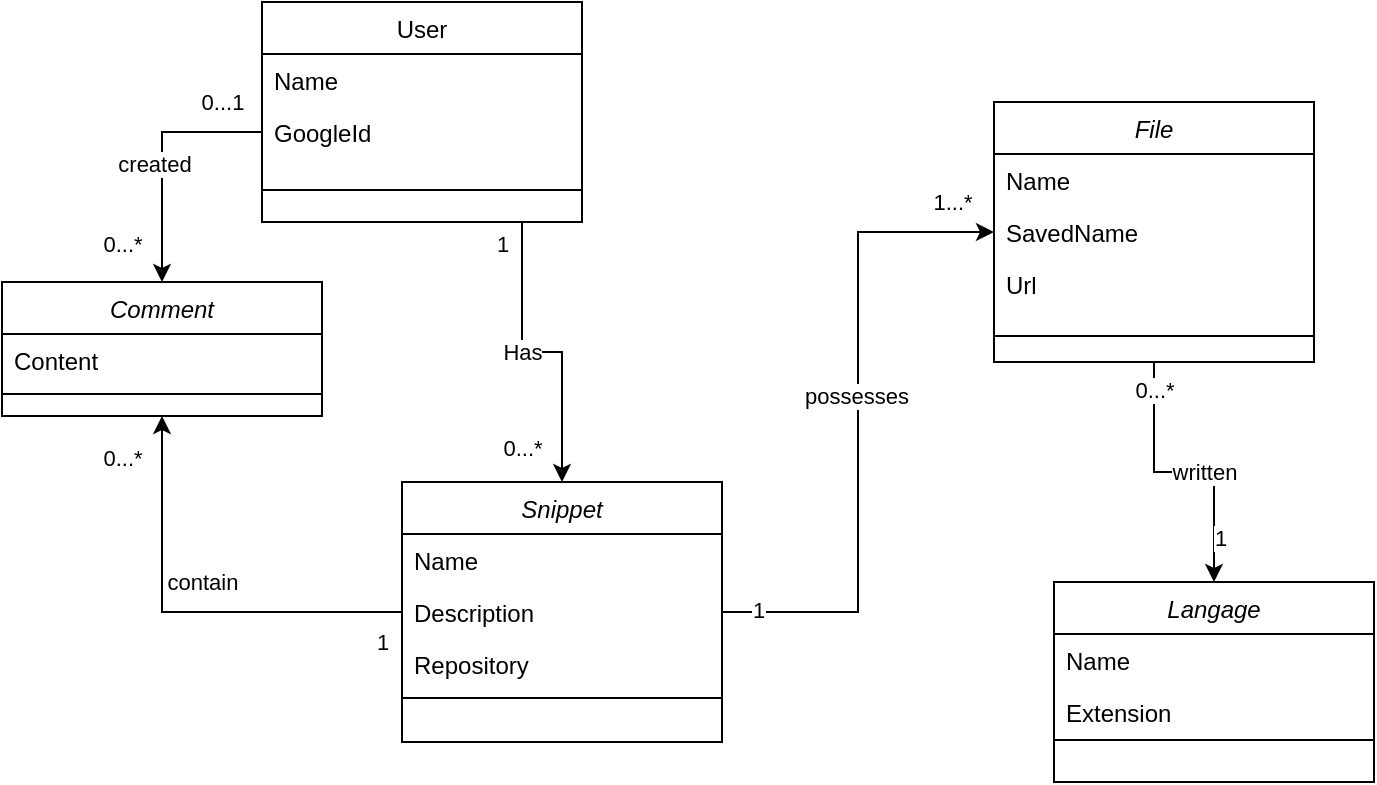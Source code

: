 <mxfile version="14.2.6" type="device"><diagram id="C5RBs43oDa-KdzZeNtuy" name="Page-1"><mxGraphModel dx="1422" dy="794" grid="1" gridSize="10" guides="1" tooltips="1" connect="1" arrows="1" fold="1" page="1" pageScale="1" pageWidth="827" pageHeight="1169" math="0" shadow="0"><root><mxCell id="WIyWlLk6GJQsqaUBKTNV-0"/><mxCell id="WIyWlLk6GJQsqaUBKTNV-1" parent="WIyWlLk6GJQsqaUBKTNV-0"/><mxCell id="zkfFHV4jXpPFQw0GAbJ--0" value="Snippet" style="swimlane;fontStyle=2;align=center;verticalAlign=top;childLayout=stackLayout;horizontal=1;startSize=26;horizontalStack=0;resizeParent=1;resizeLast=0;collapsible=1;marginBottom=0;rounded=0;shadow=0;strokeWidth=1;" parent="WIyWlLk6GJQsqaUBKTNV-1" vertex="1"><mxGeometry x="220" y="360" width="160" height="130" as="geometry"><mxRectangle x="230" y="140" width="160" height="26" as="alternateBounds"/></mxGeometry></mxCell><mxCell id="zkfFHV4jXpPFQw0GAbJ--1" value="Name" style="text;align=left;verticalAlign=top;spacingLeft=4;spacingRight=4;overflow=hidden;rotatable=0;points=[[0,0.5],[1,0.5]];portConstraint=eastwest;" parent="zkfFHV4jXpPFQw0GAbJ--0" vertex="1"><mxGeometry y="26" width="160" height="26" as="geometry"/></mxCell><mxCell id="zkfFHV4jXpPFQw0GAbJ--2" value="Description" style="text;align=left;verticalAlign=top;spacingLeft=4;spacingRight=4;overflow=hidden;rotatable=0;points=[[0,0.5],[1,0.5]];portConstraint=eastwest;rounded=0;shadow=0;html=0;" parent="zkfFHV4jXpPFQw0GAbJ--0" vertex="1"><mxGeometry y="52" width="160" height="26" as="geometry"/></mxCell><mxCell id="fKVSzEtpIQZDn3pPCwIo-44" value="Repository" style="text;align=left;verticalAlign=top;spacingLeft=4;spacingRight=4;overflow=hidden;rotatable=0;points=[[0,0.5],[1,0.5]];portConstraint=eastwest;rounded=0;shadow=0;html=0;" parent="zkfFHV4jXpPFQw0GAbJ--0" vertex="1"><mxGeometry y="78" width="160" height="26" as="geometry"/></mxCell><mxCell id="zkfFHV4jXpPFQw0GAbJ--4" value="" style="line;html=1;strokeWidth=1;align=left;verticalAlign=middle;spacingTop=-1;spacingLeft=3;spacingRight=3;rotatable=0;labelPosition=right;points=[];portConstraint=eastwest;" parent="zkfFHV4jXpPFQw0GAbJ--0" vertex="1"><mxGeometry y="104" width="160" height="8" as="geometry"/></mxCell><mxCell id="fKVSzEtpIQZDn3pPCwIo-18" style="edgeStyle=orthogonalEdgeStyle;rounded=0;orthogonalLoop=1;jettySize=auto;html=1;entryX=0.5;entryY=0;entryDx=0;entryDy=0;" parent="WIyWlLk6GJQsqaUBKTNV-1" source="zkfFHV4jXpPFQw0GAbJ--17" target="zkfFHV4jXpPFQw0GAbJ--0" edge="1"><mxGeometry relative="1" as="geometry"><Array as="points"><mxPoint x="280" y="295"/><mxPoint x="300" y="295"/></Array></mxGeometry></mxCell><mxCell id="fKVSzEtpIQZDn3pPCwIo-19" value="Has" style="edgeLabel;html=1;align=center;verticalAlign=middle;resizable=0;points=[];" parent="fKVSzEtpIQZDn3pPCwIo-18" vertex="1" connectable="0"><mxGeometry x="-0.459" y="1" relative="1" as="geometry"><mxPoint x="-1" y="24" as="offset"/></mxGeometry></mxCell><mxCell id="fKVSzEtpIQZDn3pPCwIo-20" value="0...*" style="edgeLabel;html=1;align=center;verticalAlign=middle;resizable=0;points=[];" parent="fKVSzEtpIQZDn3pPCwIo-18" vertex="1" connectable="0"><mxGeometry x="0.765" y="-3" relative="1" as="geometry"><mxPoint x="-17" as="offset"/></mxGeometry></mxCell><mxCell id="fKVSzEtpIQZDn3pPCwIo-21" value="1" style="edgeLabel;html=1;align=center;verticalAlign=middle;resizable=0;points=[];" parent="fKVSzEtpIQZDn3pPCwIo-18" vertex="1" connectable="0"><mxGeometry x="-0.859" y="-2" relative="1" as="geometry"><mxPoint x="-8" as="offset"/></mxGeometry></mxCell><mxCell id="zkfFHV4jXpPFQw0GAbJ--17" value="User" style="swimlane;fontStyle=0;align=center;verticalAlign=top;childLayout=stackLayout;horizontal=1;startSize=26;horizontalStack=0;resizeParent=1;resizeLast=0;collapsible=1;marginBottom=0;rounded=0;shadow=0;strokeWidth=1;" parent="WIyWlLk6GJQsqaUBKTNV-1" vertex="1"><mxGeometry x="150" y="120" width="160" height="110" as="geometry"><mxRectangle x="550" y="140" width="160" height="26" as="alternateBounds"/></mxGeometry></mxCell><mxCell id="zkfFHV4jXpPFQw0GAbJ--18" value="Name" style="text;align=left;verticalAlign=top;spacingLeft=4;spacingRight=4;overflow=hidden;rotatable=0;points=[[0,0.5],[1,0.5]];portConstraint=eastwest;" parent="zkfFHV4jXpPFQw0GAbJ--17" vertex="1"><mxGeometry y="26" width="160" height="26" as="geometry"/></mxCell><mxCell id="zkfFHV4jXpPFQw0GAbJ--19" value="GoogleId" style="text;align=left;verticalAlign=top;spacingLeft=4;spacingRight=4;overflow=hidden;rotatable=0;points=[[0,0.5],[1,0.5]];portConstraint=eastwest;rounded=0;shadow=0;html=0;" parent="zkfFHV4jXpPFQw0GAbJ--17" vertex="1"><mxGeometry y="52" width="160" height="26" as="geometry"/></mxCell><mxCell id="zkfFHV4jXpPFQw0GAbJ--23" value="" style="line;html=1;strokeWidth=1;align=left;verticalAlign=middle;spacingTop=-1;spacingLeft=3;spacingRight=3;rotatable=0;labelPosition=right;points=[];portConstraint=eastwest;" parent="zkfFHV4jXpPFQw0GAbJ--17" vertex="1"><mxGeometry y="78" width="160" height="32" as="geometry"/></mxCell><mxCell id="fKVSzEtpIQZDn3pPCwIo-15" style="edgeStyle=orthogonalEdgeStyle;rounded=0;orthogonalLoop=1;jettySize=auto;html=1;entryX=0.5;entryY=0;entryDx=0;entryDy=0;" parent="WIyWlLk6GJQsqaUBKTNV-1" source="fKVSzEtpIQZDn3pPCwIo-1" target="fKVSzEtpIQZDn3pPCwIo-8" edge="1"><mxGeometry relative="1" as="geometry"/></mxCell><mxCell id="fKVSzEtpIQZDn3pPCwIo-24" value="1" style="edgeLabel;html=1;align=center;verticalAlign=middle;resizable=0;points=[];" parent="fKVSzEtpIQZDn3pPCwIo-15" vertex="1" connectable="0"><mxGeometry x="0.686" y="3" relative="1" as="geometry"><mxPoint as="offset"/></mxGeometry></mxCell><mxCell id="fKVSzEtpIQZDn3pPCwIo-25" value="0...*" style="edgeLabel;html=1;align=center;verticalAlign=middle;resizable=0;points=[];" parent="fKVSzEtpIQZDn3pPCwIo-15" vertex="1" connectable="0"><mxGeometry x="-0.804" relative="1" as="geometry"><mxPoint as="offset"/></mxGeometry></mxCell><mxCell id="hNN_E6ULG9qCf8TozR7M-0" value="written" style="edgeLabel;html=1;align=center;verticalAlign=middle;resizable=0;points=[];" vertex="1" connectable="0" parent="fKVSzEtpIQZDn3pPCwIo-15"><mxGeometry x="0.143" relative="1" as="geometry"><mxPoint as="offset"/></mxGeometry></mxCell><mxCell id="fKVSzEtpIQZDn3pPCwIo-1" value="File" style="swimlane;fontStyle=2;align=center;verticalAlign=top;childLayout=stackLayout;horizontal=1;startSize=26;horizontalStack=0;resizeParent=1;resizeLast=0;collapsible=1;marginBottom=0;rounded=0;shadow=0;strokeWidth=1;" parent="WIyWlLk6GJQsqaUBKTNV-1" vertex="1"><mxGeometry x="516" y="170" width="160" height="130" as="geometry"><mxRectangle x="230" y="140" width="160" height="26" as="alternateBounds"/></mxGeometry></mxCell><mxCell id="fKVSzEtpIQZDn3pPCwIo-2" value="Name" style="text;align=left;verticalAlign=top;spacingLeft=4;spacingRight=4;overflow=hidden;rotatable=0;points=[[0,0.5],[1,0.5]];portConstraint=eastwest;" parent="fKVSzEtpIQZDn3pPCwIo-1" vertex="1"><mxGeometry y="26" width="160" height="26" as="geometry"/></mxCell><mxCell id="fKVSzEtpIQZDn3pPCwIo-42" value="SavedName" style="text;align=left;verticalAlign=top;spacingLeft=4;spacingRight=4;overflow=hidden;rotatable=0;points=[[0,0.5],[1,0.5]];portConstraint=eastwest;" parent="fKVSzEtpIQZDn3pPCwIo-1" vertex="1"><mxGeometry y="52" width="160" height="26" as="geometry"/></mxCell><mxCell id="fKVSzEtpIQZDn3pPCwIo-43" value="Url" style="text;align=left;verticalAlign=top;spacingLeft=4;spacingRight=4;overflow=hidden;rotatable=0;points=[[0,0.5],[1,0.5]];portConstraint=eastwest;" parent="fKVSzEtpIQZDn3pPCwIo-1" vertex="1"><mxGeometry y="78" width="160" height="26" as="geometry"/></mxCell><mxCell id="fKVSzEtpIQZDn3pPCwIo-5" value="" style="line;html=1;strokeWidth=1;align=left;verticalAlign=middle;spacingTop=-1;spacingLeft=3;spacingRight=3;rotatable=0;labelPosition=right;points=[];portConstraint=eastwest;" parent="fKVSzEtpIQZDn3pPCwIo-1" vertex="1"><mxGeometry y="104" width="160" height="26" as="geometry"/></mxCell><mxCell id="fKVSzEtpIQZDn3pPCwIo-8" value="Langage" style="swimlane;fontStyle=2;align=center;verticalAlign=top;childLayout=stackLayout;horizontal=1;startSize=26;horizontalStack=0;resizeParent=1;resizeLast=0;collapsible=1;marginBottom=0;rounded=0;shadow=0;strokeWidth=1;" parent="WIyWlLk6GJQsqaUBKTNV-1" vertex="1"><mxGeometry x="546" y="410" width="160" height="100" as="geometry"><mxRectangle x="230" y="140" width="160" height="26" as="alternateBounds"/></mxGeometry></mxCell><mxCell id="fKVSzEtpIQZDn3pPCwIo-9" value="Name" style="text;align=left;verticalAlign=top;spacingLeft=4;spacingRight=4;overflow=hidden;rotatable=0;points=[[0,0.5],[1,0.5]];portConstraint=eastwest;" parent="fKVSzEtpIQZDn3pPCwIo-8" vertex="1"><mxGeometry y="26" width="160" height="26" as="geometry"/></mxCell><mxCell id="fKVSzEtpIQZDn3pPCwIo-45" value="Extension" style="text;align=left;verticalAlign=top;spacingLeft=4;spacingRight=4;overflow=hidden;rotatable=0;points=[[0,0.5],[1,0.5]];portConstraint=eastwest;" parent="fKVSzEtpIQZDn3pPCwIo-8" vertex="1"><mxGeometry y="52" width="160" height="26" as="geometry"/></mxCell><mxCell id="fKVSzEtpIQZDn3pPCwIo-12" value="" style="line;html=1;strokeWidth=1;align=left;verticalAlign=middle;spacingTop=-1;spacingLeft=3;spacingRight=3;rotatable=0;labelPosition=right;points=[];portConstraint=eastwest;" parent="fKVSzEtpIQZDn3pPCwIo-8" vertex="1"><mxGeometry y="78" width="160" height="2" as="geometry"/></mxCell><mxCell id="fKVSzEtpIQZDn3pPCwIo-17" style="edgeStyle=orthogonalEdgeStyle;rounded=0;orthogonalLoop=1;jettySize=auto;html=1;entryX=0;entryY=0.5;entryDx=0;entryDy=0;" parent="WIyWlLk6GJQsqaUBKTNV-1" source="zkfFHV4jXpPFQw0GAbJ--2" target="fKVSzEtpIQZDn3pPCwIo-42" edge="1"><mxGeometry relative="1" as="geometry"><mxPoint x="490" y="425" as="targetPoint"/></mxGeometry></mxCell><mxCell id="fKVSzEtpIQZDn3pPCwIo-22" value="1...*" style="edgeLabel;html=1;align=center;verticalAlign=middle;resizable=0;points=[];" parent="fKVSzEtpIQZDn3pPCwIo-17" vertex="1" connectable="0"><mxGeometry x="0.71" y="4" relative="1" as="geometry"><mxPoint x="26" y="-11" as="offset"/></mxGeometry></mxCell><mxCell id="fKVSzEtpIQZDn3pPCwIo-23" value="1" style="edgeLabel;html=1;align=center;verticalAlign=middle;resizable=0;points=[];" parent="fKVSzEtpIQZDn3pPCwIo-17" vertex="1" connectable="0"><mxGeometry x="-0.89" y="1" relative="1" as="geometry"><mxPoint as="offset"/></mxGeometry></mxCell><mxCell id="fKVSzEtpIQZDn3pPCwIo-46" value="possesses" style="edgeLabel;html=1;align=center;verticalAlign=middle;resizable=0;points=[];" parent="fKVSzEtpIQZDn3pPCwIo-17" vertex="1" connectable="0"><mxGeometry x="0.08" y="1" relative="1" as="geometry"><mxPoint as="offset"/></mxGeometry></mxCell><mxCell id="fKVSzEtpIQZDn3pPCwIo-26" value="Comment" style="swimlane;fontStyle=2;align=center;verticalAlign=top;childLayout=stackLayout;horizontal=1;startSize=26;horizontalStack=0;resizeParent=1;resizeLast=0;collapsible=1;marginBottom=0;rounded=0;shadow=0;strokeWidth=1;" parent="WIyWlLk6GJQsqaUBKTNV-1" vertex="1"><mxGeometry x="20" y="260" width="160" height="67" as="geometry"><mxRectangle x="230" y="140" width="160" height="26" as="alternateBounds"/></mxGeometry></mxCell><mxCell id="fKVSzEtpIQZDn3pPCwIo-27" value="Content" style="text;align=left;verticalAlign=top;spacingLeft=4;spacingRight=4;overflow=hidden;rotatable=0;points=[[0,0.5],[1,0.5]];portConstraint=eastwest;" parent="fKVSzEtpIQZDn3pPCwIo-26" vertex="1"><mxGeometry y="26" width="160" height="26" as="geometry"/></mxCell><mxCell id="fKVSzEtpIQZDn3pPCwIo-30" value="" style="line;html=1;strokeWidth=1;align=left;verticalAlign=middle;spacingTop=-1;spacingLeft=3;spacingRight=3;rotatable=0;labelPosition=right;points=[];portConstraint=eastwest;" parent="fKVSzEtpIQZDn3pPCwIo-26" vertex="1"><mxGeometry y="52" width="160" height="8" as="geometry"/></mxCell><mxCell id="fKVSzEtpIQZDn3pPCwIo-34" style="edgeStyle=orthogonalEdgeStyle;rounded=0;orthogonalLoop=1;jettySize=auto;html=1;entryX=0.5;entryY=0;entryDx=0;entryDy=0;" parent="WIyWlLk6GJQsqaUBKTNV-1" source="zkfFHV4jXpPFQw0GAbJ--19" target="fKVSzEtpIQZDn3pPCwIo-26" edge="1"><mxGeometry relative="1" as="geometry"/></mxCell><mxCell id="fKVSzEtpIQZDn3pPCwIo-35" value="0...*" style="edgeLabel;html=1;align=center;verticalAlign=middle;resizable=0;points=[];" parent="fKVSzEtpIQZDn3pPCwIo-34" vertex="1" connectable="0"><mxGeometry x="0.894" y="1" relative="1" as="geometry"><mxPoint x="-21" y="-13" as="offset"/></mxGeometry></mxCell><mxCell id="fKVSzEtpIQZDn3pPCwIo-36" value="0...1" style="edgeLabel;html=1;align=center;verticalAlign=middle;resizable=0;points=[];" parent="fKVSzEtpIQZDn3pPCwIo-34" vertex="1" connectable="0"><mxGeometry x="-0.872" y="2" relative="1" as="geometry"><mxPoint x="-12" y="-17" as="offset"/></mxGeometry></mxCell><mxCell id="hNN_E6ULG9qCf8TozR7M-1" value="created" style="edgeLabel;html=1;align=center;verticalAlign=middle;resizable=0;points=[];" vertex="1" connectable="0" parent="fKVSzEtpIQZDn3pPCwIo-34"><mxGeometry x="0.056" y="-4" relative="1" as="geometry"><mxPoint as="offset"/></mxGeometry></mxCell><mxCell id="fKVSzEtpIQZDn3pPCwIo-39" style="edgeStyle=orthogonalEdgeStyle;rounded=0;orthogonalLoop=1;jettySize=auto;html=1;entryX=0.5;entryY=1;entryDx=0;entryDy=0;" parent="WIyWlLk6GJQsqaUBKTNV-1" source="zkfFHV4jXpPFQw0GAbJ--2" target="fKVSzEtpIQZDn3pPCwIo-26" edge="1"><mxGeometry relative="1" as="geometry"/></mxCell><mxCell id="fKVSzEtpIQZDn3pPCwIo-40" value="0...*" style="edgeLabel;html=1;align=center;verticalAlign=middle;resizable=0;points=[];" parent="fKVSzEtpIQZDn3pPCwIo-39" vertex="1" connectable="0"><mxGeometry x="0.807" y="3" relative="1" as="geometry"><mxPoint x="-17" as="offset"/></mxGeometry></mxCell><mxCell id="fKVSzEtpIQZDn3pPCwIo-41" value="1" style="edgeLabel;html=1;align=center;verticalAlign=middle;resizable=0;points=[];" parent="fKVSzEtpIQZDn3pPCwIo-39" vertex="1" connectable="0"><mxGeometry x="-0.798" y="-1" relative="1" as="geometry"><mxPoint x="12" y="16" as="offset"/></mxGeometry></mxCell><mxCell id="hNN_E6ULG9qCf8TozR7M-2" value="contain" style="edgeLabel;html=1;align=center;verticalAlign=middle;resizable=0;points=[];" vertex="1" connectable="0" parent="fKVSzEtpIQZDn3pPCwIo-39"><mxGeometry x="-0.028" relative="1" as="geometry"><mxPoint x="6" y="-15" as="offset"/></mxGeometry></mxCell></root></mxGraphModel></diagram></mxfile>